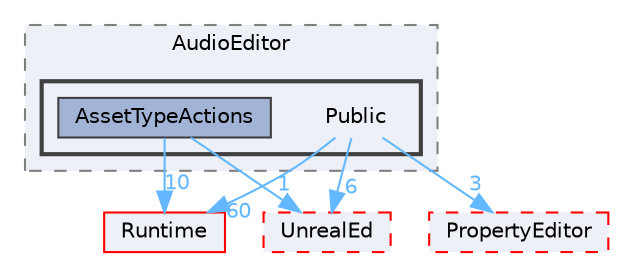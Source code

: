 digraph "Public"
{
 // INTERACTIVE_SVG=YES
 // LATEX_PDF_SIZE
  bgcolor="transparent";
  edge [fontname=Helvetica,fontsize=10,labelfontname=Helvetica,labelfontsize=10];
  node [fontname=Helvetica,fontsize=10,shape=box,height=0.2,width=0.4];
  compound=true
  subgraph clusterdir_83b957dbc604ab9fd40755e09154c786 {
    graph [ bgcolor="#edf0f7", pencolor="grey50", label="AudioEditor", fontname=Helvetica,fontsize=10 style="filled,dashed", URL="dir_83b957dbc604ab9fd40755e09154c786.html",tooltip=""]
  subgraph clusterdir_6cb96fb52e40380127531c2dc42388c2 {
    graph [ bgcolor="#edf0f7", pencolor="grey25", label="", fontname=Helvetica,fontsize=10 style="filled,bold", URL="dir_6cb96fb52e40380127531c2dc42388c2.html",tooltip=""]
    dir_6cb96fb52e40380127531c2dc42388c2 [shape=plaintext, label="Public"];
  dir_6bb3af0a06a33c228c7ced60f7223402 [label="AssetTypeActions", fillcolor="#a2b4d6", color="grey25", style="filled", URL="dir_6bb3af0a06a33c228c7ced60f7223402.html",tooltip=""];
  }
  }
  dir_7536b172fbd480bfd146a1b1acd6856b [label="Runtime", fillcolor="#edf0f7", color="red", style="filled", URL="dir_7536b172fbd480bfd146a1b1acd6856b.html",tooltip=""];
  dir_d1fe7a7be36f79b0b0b08c66e8a279df [label="PropertyEditor", fillcolor="#edf0f7", color="red", style="filled,dashed", URL="dir_d1fe7a7be36f79b0b0b08c66e8a279df.html",tooltip=""];
  dir_d6dfe71a46de762e5d5df277eaa495c7 [label="UnrealEd", fillcolor="#edf0f7", color="red", style="filled,dashed", URL="dir_d6dfe71a46de762e5d5df277eaa495c7.html",tooltip=""];
  dir_6cb96fb52e40380127531c2dc42388c2->dir_7536b172fbd480bfd146a1b1acd6856b [headlabel="60", labeldistance=1.5 headhref="dir_000919_000984.html" href="dir_000919_000984.html" color="steelblue1" fontcolor="steelblue1"];
  dir_6cb96fb52e40380127531c2dc42388c2->dir_d1fe7a7be36f79b0b0b08c66e8a279df [headlabel="3", labeldistance=1.5 headhref="dir_000919_000781.html" href="dir_000919_000781.html" color="steelblue1" fontcolor="steelblue1"];
  dir_6cb96fb52e40380127531c2dc42388c2->dir_d6dfe71a46de762e5d5df277eaa495c7 [headlabel="6", labeldistance=1.5 headhref="dir_000919_001226.html" href="dir_000919_001226.html" color="steelblue1" fontcolor="steelblue1"];
  dir_6bb3af0a06a33c228c7ced60f7223402->dir_7536b172fbd480bfd146a1b1acd6856b [headlabel="10", labeldistance=1.5 headhref="dir_000062_000984.html" href="dir_000062_000984.html" color="steelblue1" fontcolor="steelblue1"];
  dir_6bb3af0a06a33c228c7ced60f7223402->dir_d6dfe71a46de762e5d5df277eaa495c7 [headlabel="1", labeldistance=1.5 headhref="dir_000062_001226.html" href="dir_000062_001226.html" color="steelblue1" fontcolor="steelblue1"];
}
